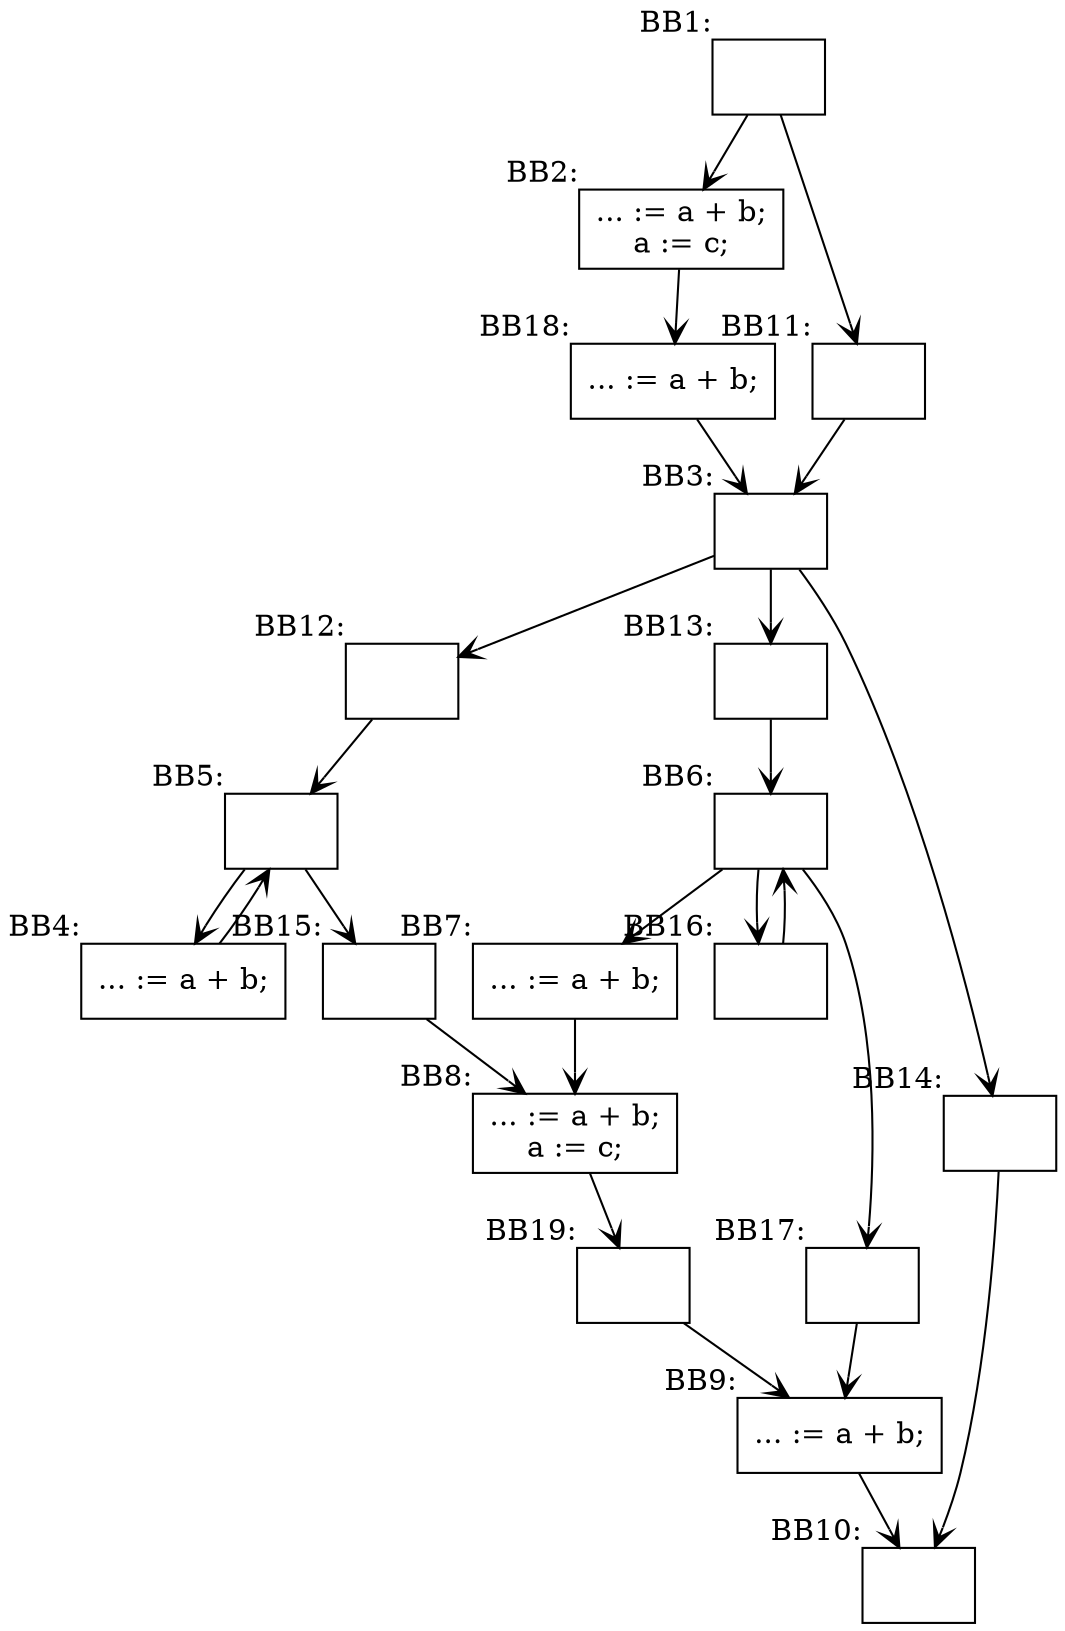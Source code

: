 digraph G {
	node[shape=box;];
	edge[arrowhead=open;];

	BB1 [label=""; xlabel="BB1:";];
	BB2 [label="... := a + b;\na := c;\n"; xlabel="BB2:";];
	BB3 [label=""; xlabel="BB3:";];
	BB4 [label="... := a + b;\n"; xlabel="BB4:";];
	BB5 [label=""; xlabel="BB5:";];
	BB6 [label=""; xlabel="BB6:";];
	BB7 [label="... := a + b;\n"; xlabel="BB7:";];
	BB8 [label="... := a + b;\na := c;\n"; xlabel="BB8:";];
	BB9 [label="... := a + b;\n"; xlabel="BB9:";];
	BB10 [label=""; xlabel="BB10:";];
	BB11 [label=""; xlabel="BB11:";];
	BB12 [label=""; xlabel="BB12:";];
	BB13 [label=""; xlabel="BB13:";];
	BB14 [label=""; xlabel="BB14:";];
	BB15 [label=""; xlabel="BB15:";];
	BB16 [label=""; xlabel="BB16:";];
	BB17 [label=""; xlabel="BB17:";];
	BB18 [label="... := a + b;\n"; xlabel="BB18:";];
	BB19 [label=""; xlabel="BB19:";];

	BB1->BB2;
	BB1->BB11;
	BB2->BB18;
	BB3->BB12;
	BB3->BB13;
	BB3->BB14;
	BB4->BB5;
	BB5->BB4;
	BB5->BB15;
	BB6->BB7;
	BB6->BB16;
	BB6->BB17;
	BB7->BB8;
	BB8->BB19;
	BB9->BB10;
	BB11->BB3;
	BB12->BB5;
	BB13->BB6;
	BB14->BB10;
	BB15->BB8;
	BB16->BB6;
	BB17->BB9;
	BB18->BB3;
	BB19->BB9;
}
